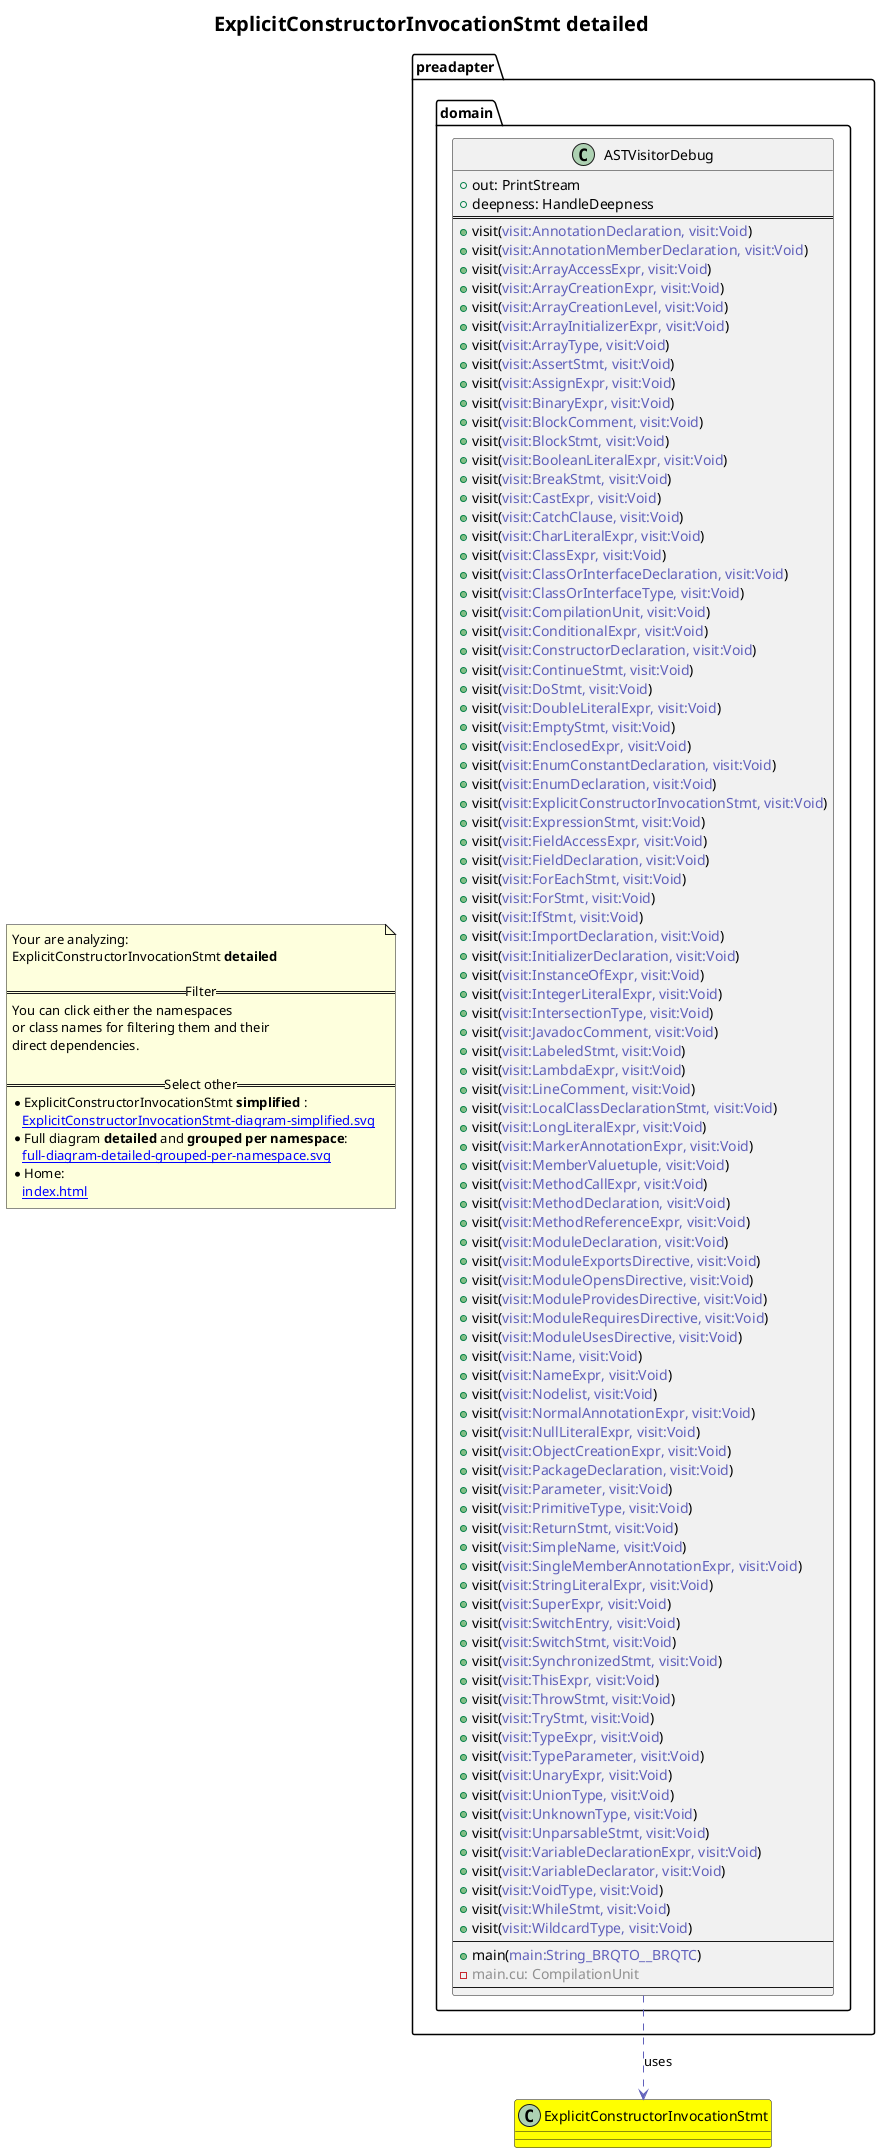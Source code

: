 @startuml
title <size:20>ExplicitConstructorInvocationStmt **detailed** </size>
note "Your are analyzing:\nExplicitConstructorInvocationStmt **detailed** \n\n==Filter==\nYou can click either the namespaces \nor class names for filtering them and their\ndirect dependencies.\n\n==Select other==\n* ExplicitConstructorInvocationStmt **simplified** :\n   [[ExplicitConstructorInvocationStmt-diagram-simplified.svg]]\n* Full diagram **detailed** and **grouped per namespace**:\n   [[full-diagram-detailed-grouped-per-namespace.svg]]\n* Home:\n   [[index.html]]" as FloatingNote
class ExplicitConstructorInvocationStmt [[ExplicitConstructorInvocationStmt-diagram-detailed.svg]] #yellow {
}
  class preadapter.domain.ASTVisitorDebug [[preadapter.domain.ASTVisitorDebug-diagram-detailed.svg]]  {
    + out: PrintStream
    + deepness: HandleDeepness
==
    + visit(<font color="6060BB">visit:AnnotationDeclaration, visit:Void</font>)
    + visit(<font color="6060BB">visit:AnnotationMemberDeclaration, visit:Void</font>)
    + visit(<font color="6060BB">visit:ArrayAccessExpr, visit:Void</font>)
    + visit(<font color="6060BB">visit:ArrayCreationExpr, visit:Void</font>)
    + visit(<font color="6060BB">visit:ArrayCreationLevel, visit:Void</font>)
    + visit(<font color="6060BB">visit:ArrayInitializerExpr, visit:Void</font>)
    + visit(<font color="6060BB">visit:ArrayType, visit:Void</font>)
    + visit(<font color="6060BB">visit:AssertStmt, visit:Void</font>)
    + visit(<font color="6060BB">visit:AssignExpr, visit:Void</font>)
    + visit(<font color="6060BB">visit:BinaryExpr, visit:Void</font>)
    + visit(<font color="6060BB">visit:BlockComment, visit:Void</font>)
    + visit(<font color="6060BB">visit:BlockStmt, visit:Void</font>)
    + visit(<font color="6060BB">visit:BooleanLiteralExpr, visit:Void</font>)
    + visit(<font color="6060BB">visit:BreakStmt, visit:Void</font>)
    + visit(<font color="6060BB">visit:CastExpr, visit:Void</font>)
    + visit(<font color="6060BB">visit:CatchClause, visit:Void</font>)
    + visit(<font color="6060BB">visit:CharLiteralExpr, visit:Void</font>)
    + visit(<font color="6060BB">visit:ClassExpr, visit:Void</font>)
    + visit(<font color="6060BB">visit:ClassOrInterfaceDeclaration, visit:Void</font>)
    + visit(<font color="6060BB">visit:ClassOrInterfaceType, visit:Void</font>)
    + visit(<font color="6060BB">visit:CompilationUnit, visit:Void</font>)
    + visit(<font color="6060BB">visit:ConditionalExpr, visit:Void</font>)
    + visit(<font color="6060BB">visit:ConstructorDeclaration, visit:Void</font>)
    + visit(<font color="6060BB">visit:ContinueStmt, visit:Void</font>)
    + visit(<font color="6060BB">visit:DoStmt, visit:Void</font>)
    + visit(<font color="6060BB">visit:DoubleLiteralExpr, visit:Void</font>)
    + visit(<font color="6060BB">visit:EmptyStmt, visit:Void</font>)
    + visit(<font color="6060BB">visit:EnclosedExpr, visit:Void</font>)
    + visit(<font color="6060BB">visit:EnumConstantDeclaration, visit:Void</font>)
    + visit(<font color="6060BB">visit:EnumDeclaration, visit:Void</font>)
    + visit(<font color="6060BB">visit:ExplicitConstructorInvocationStmt, visit:Void</font>)
    + visit(<font color="6060BB">visit:ExpressionStmt, visit:Void</font>)
    + visit(<font color="6060BB">visit:FieldAccessExpr, visit:Void</font>)
    + visit(<font color="6060BB">visit:FieldDeclaration, visit:Void</font>)
    + visit(<font color="6060BB">visit:ForEachStmt, visit:Void</font>)
    + visit(<font color="6060BB">visit:ForStmt, visit:Void</font>)
    + visit(<font color="6060BB">visit:IfStmt, visit:Void</font>)
    + visit(<font color="6060BB">visit:ImportDeclaration, visit:Void</font>)
    + visit(<font color="6060BB">visit:InitializerDeclaration, visit:Void</font>)
    + visit(<font color="6060BB">visit:InstanceOfExpr, visit:Void</font>)
    + visit(<font color="6060BB">visit:IntegerLiteralExpr, visit:Void</font>)
    + visit(<font color="6060BB">visit:IntersectionType, visit:Void</font>)
    + visit(<font color="6060BB">visit:JavadocComment, visit:Void</font>)
    + visit(<font color="6060BB">visit:LabeledStmt, visit:Void</font>)
    + visit(<font color="6060BB">visit:LambdaExpr, visit:Void</font>)
    + visit(<font color="6060BB">visit:LineComment, visit:Void</font>)
    + visit(<font color="6060BB">visit:LocalClassDeclarationStmt, visit:Void</font>)
    + visit(<font color="6060BB">visit:LongLiteralExpr, visit:Void</font>)
    + visit(<font color="6060BB">visit:MarkerAnnotationExpr, visit:Void</font>)
    + visit(<font color="6060BB">visit:MemberValuetuple, visit:Void</font>)
    + visit(<font color="6060BB">visit:MethodCallExpr, visit:Void</font>)
    + visit(<font color="6060BB">visit:MethodDeclaration, visit:Void</font>)
    + visit(<font color="6060BB">visit:MethodReferenceExpr, visit:Void</font>)
    + visit(<font color="6060BB">visit:ModuleDeclaration, visit:Void</font>)
    + visit(<font color="6060BB">visit:ModuleExportsDirective, visit:Void</font>)
    + visit(<font color="6060BB">visit:ModuleOpensDirective, visit:Void</font>)
    + visit(<font color="6060BB">visit:ModuleProvidesDirective, visit:Void</font>)
    + visit(<font color="6060BB">visit:ModuleRequiresDirective, visit:Void</font>)
    + visit(<font color="6060BB">visit:ModuleUsesDirective, visit:Void</font>)
    + visit(<font color="6060BB">visit:Name, visit:Void</font>)
    + visit(<font color="6060BB">visit:NameExpr, visit:Void</font>)
    + visit(<font color="6060BB">visit:Nodelist, visit:Void</font>)
    + visit(<font color="6060BB">visit:NormalAnnotationExpr, visit:Void</font>)
    + visit(<font color="6060BB">visit:NullLiteralExpr, visit:Void</font>)
    + visit(<font color="6060BB">visit:ObjectCreationExpr, visit:Void</font>)
    + visit(<font color="6060BB">visit:PackageDeclaration, visit:Void</font>)
    + visit(<font color="6060BB">visit:Parameter, visit:Void</font>)
    + visit(<font color="6060BB">visit:PrimitiveType, visit:Void</font>)
    + visit(<font color="6060BB">visit:ReturnStmt, visit:Void</font>)
    + visit(<font color="6060BB">visit:SimpleName, visit:Void</font>)
    + visit(<font color="6060BB">visit:SingleMemberAnnotationExpr, visit:Void</font>)
    + visit(<font color="6060BB">visit:StringLiteralExpr, visit:Void</font>)
    + visit(<font color="6060BB">visit:SuperExpr, visit:Void</font>)
    + visit(<font color="6060BB">visit:SwitchEntry, visit:Void</font>)
    + visit(<font color="6060BB">visit:SwitchStmt, visit:Void</font>)
    + visit(<font color="6060BB">visit:SynchronizedStmt, visit:Void</font>)
    + visit(<font color="6060BB">visit:ThisExpr, visit:Void</font>)
    + visit(<font color="6060BB">visit:ThrowStmt, visit:Void</font>)
    + visit(<font color="6060BB">visit:TryStmt, visit:Void</font>)
    + visit(<font color="6060BB">visit:TypeExpr, visit:Void</font>)
    + visit(<font color="6060BB">visit:TypeParameter, visit:Void</font>)
    + visit(<font color="6060BB">visit:UnaryExpr, visit:Void</font>)
    + visit(<font color="6060BB">visit:UnionType, visit:Void</font>)
    + visit(<font color="6060BB">visit:UnknownType, visit:Void</font>)
    + visit(<font color="6060BB">visit:UnparsableStmt, visit:Void</font>)
    + visit(<font color="6060BB">visit:VariableDeclarationExpr, visit:Void</font>)
    + visit(<font color="6060BB">visit:VariableDeclarator, visit:Void</font>)
    + visit(<font color="6060BB">visit:VoidType, visit:Void</font>)
    + visit(<font color="6060BB">visit:WhileStmt, visit:Void</font>)
    + visit(<font color="6060BB">visit:WildcardType, visit:Void</font>)
--
    + main(<font color="6060BB">main:String_BRQTO__BRQTC</font>)
    - <font color="909090">main.cu: CompilationUnit</font>
--
  }
 ' *************************************** 
 ' *************************************** 
 ' *************************************** 
' Class relations extracted from namespace:
' 
' Class relations extracted from namespace:
' preadapter.domain
preadapter.domain.ASTVisitorDebug .[#6060BB].> ExplicitConstructorInvocationStmt  : uses 
@enduml